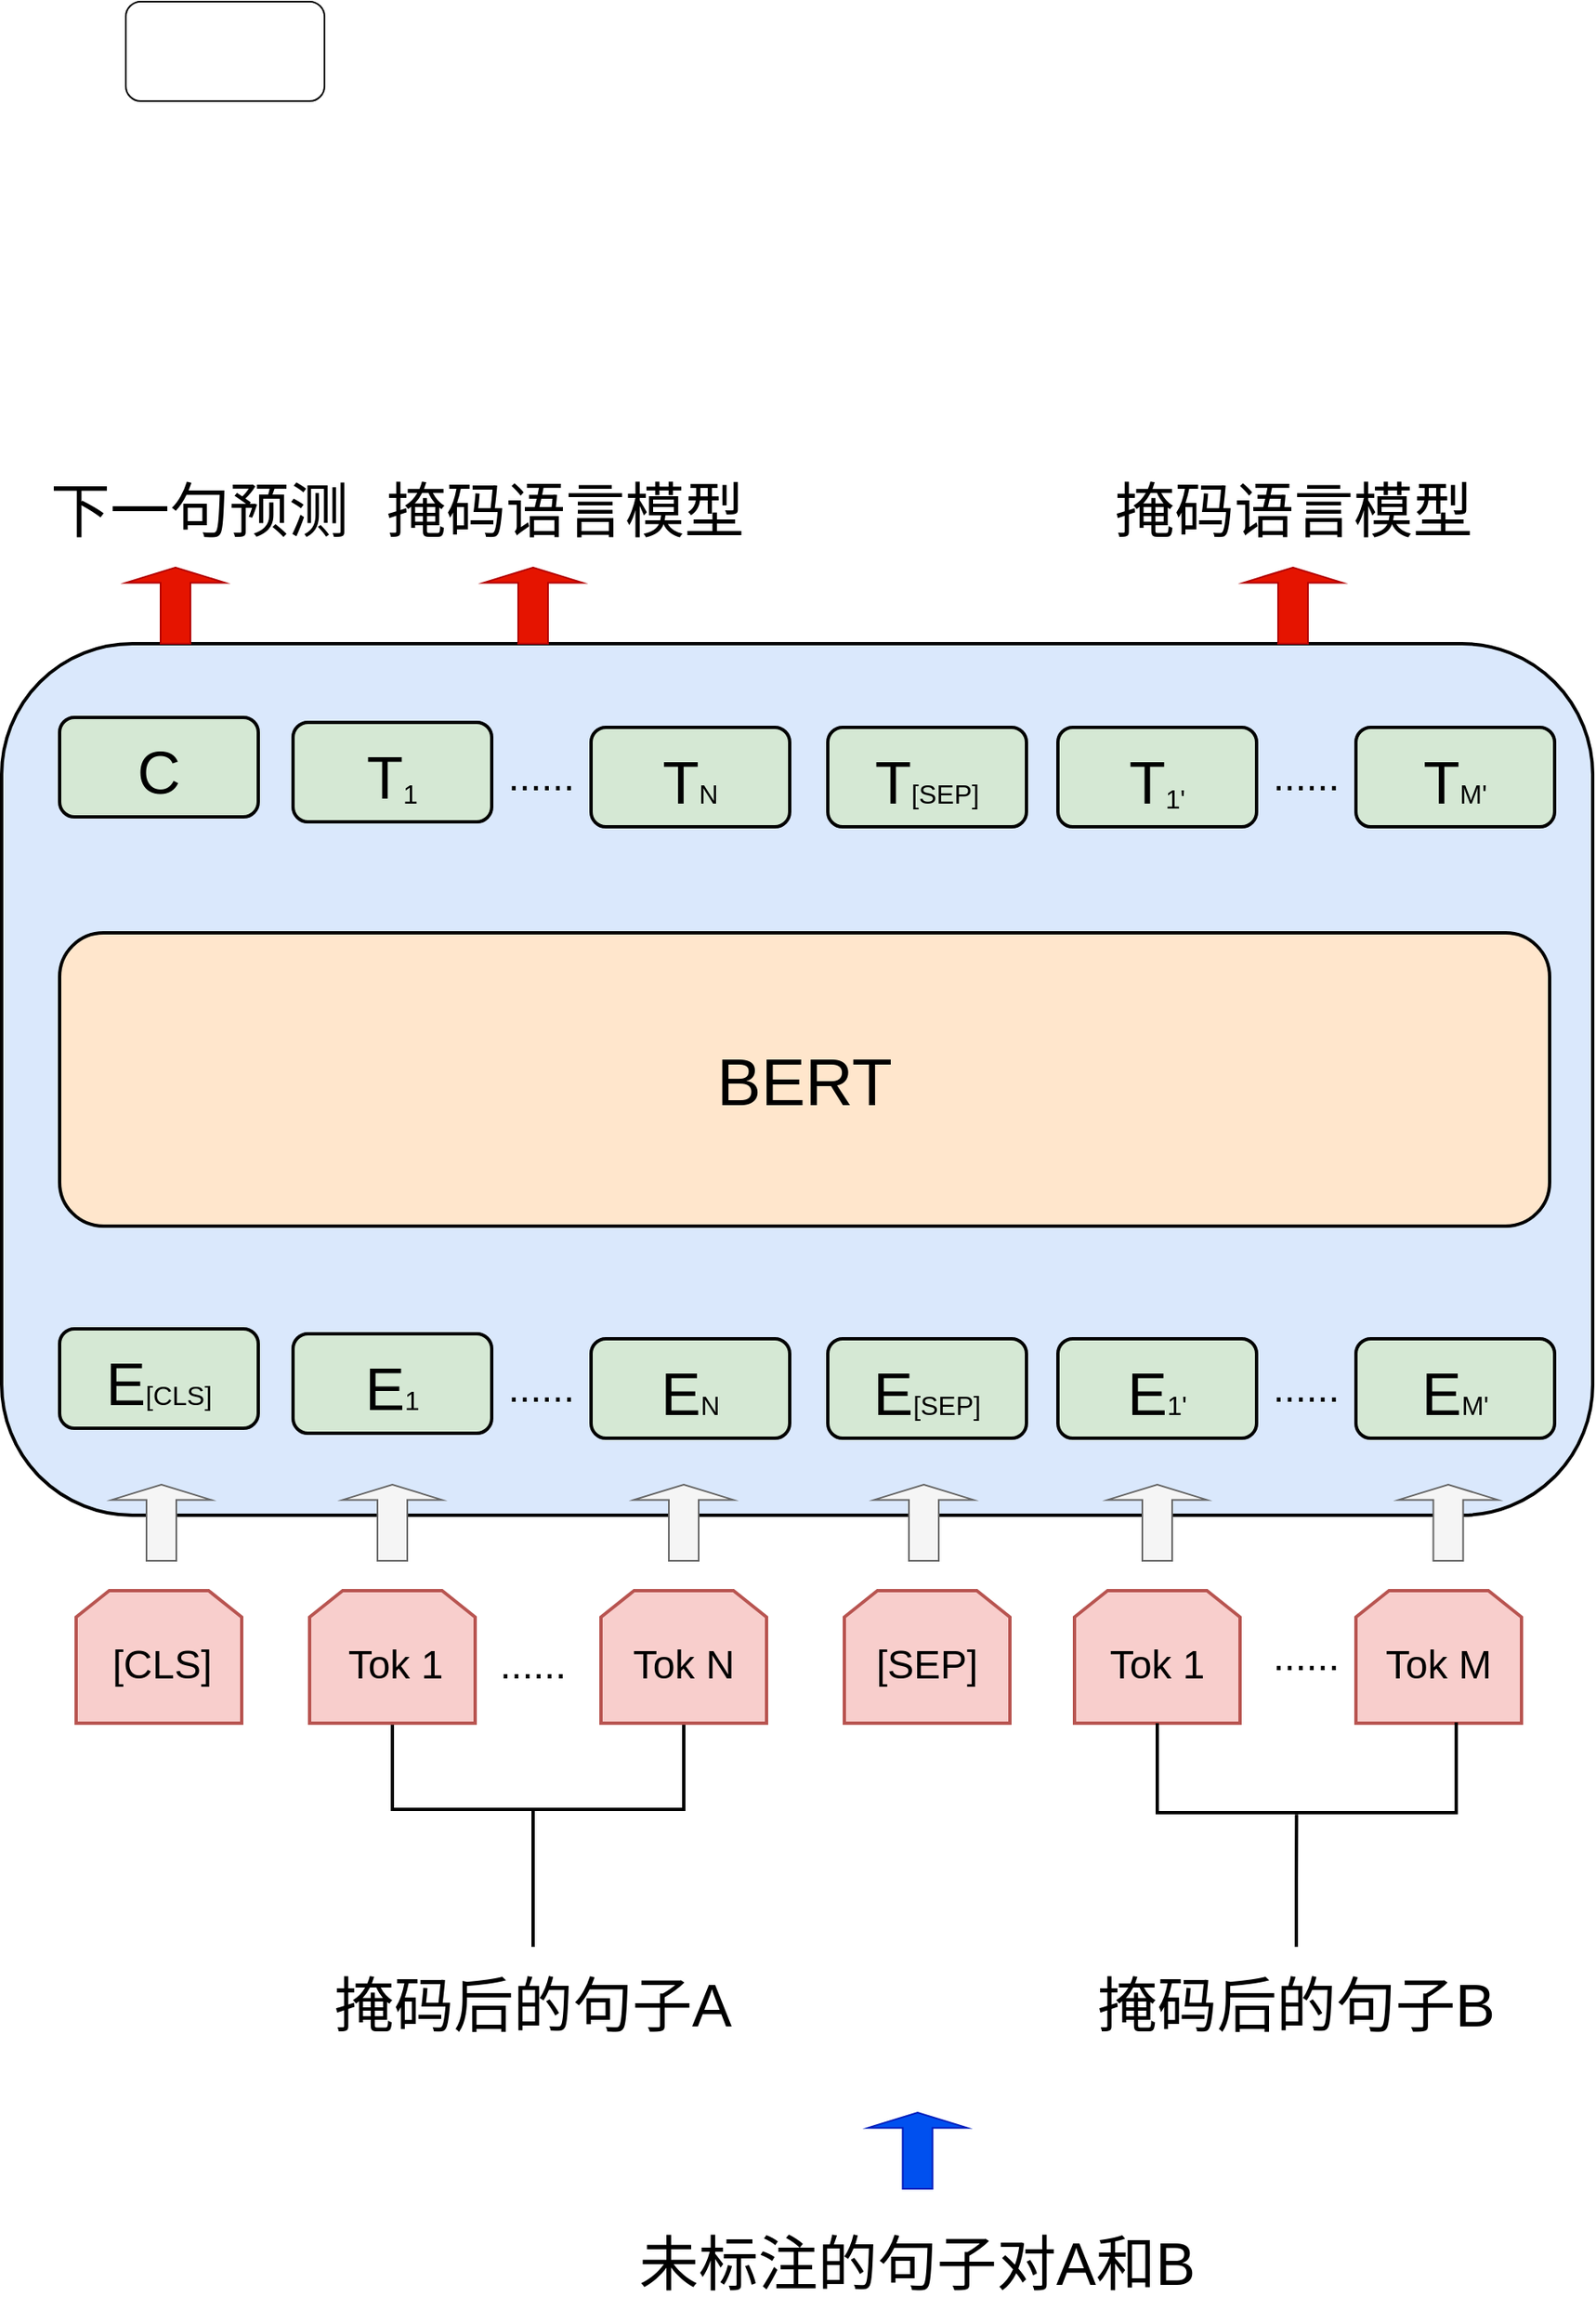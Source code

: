 <mxfile version="27.1.6">
  <diagram name="Page-1" id="RHcWUUviunv-SL23B2lr">
    <mxGraphModel dx="2163" dy="1577" grid="0" gridSize="10" guides="1" tooltips="1" connect="1" arrows="1" fold="1" page="0" pageScale="1" pageWidth="850" pageHeight="1100" math="0" shadow="0">
      <root>
        <mxCell id="0" />
        <mxCell id="1" parent="0" />
        <mxCell id="CfoRzwzxVOL5DCLn1S8z-65" value="" style="rounded=1;whiteSpace=wrap;html=1;fillColor=#dae8fc;strokeColor=default;strokeWidth=2;" vertex="1" parent="1">
          <mxGeometry x="-188" y="193.5" width="961" height="526" as="geometry" />
        </mxCell>
        <mxCell id="CfoRzwzxVOL5DCLn1S8z-1" value="" style="rounded=1;whiteSpace=wrap;html=1;fillColor=#d5e8d4;strokeColor=#000000;strokeWidth=2;" vertex="1" parent="1">
          <mxGeometry x="-153" y="238" width="120" height="60" as="geometry" />
        </mxCell>
        <mxCell id="CfoRzwzxVOL5DCLn1S8z-2" value="&lt;font style=&quot;font-size: 36px;&quot;&gt;C&lt;/font&gt;" style="text;html=1;align=center;verticalAlign=middle;whiteSpace=wrap;rounded=0;" vertex="1" parent="1">
          <mxGeometry x="-123" y="256" width="60" height="30" as="geometry" />
        </mxCell>
        <mxCell id="CfoRzwzxVOL5DCLn1S8z-3" value="" style="rounded=1;whiteSpace=wrap;html=1;fillColor=#d5e8d4;strokeColor=#000000;strokeWidth=2;" vertex="1" parent="1">
          <mxGeometry x="-12" y="241" width="120" height="60" as="geometry" />
        </mxCell>
        <mxCell id="CfoRzwzxVOL5DCLn1S8z-4" value="&lt;span style=&quot;font-size: 36px;&quot;&gt;T&lt;/span&gt;&lt;sub style=&quot;&quot;&gt;&lt;font style=&quot;font-size: 16px;&quot;&gt;1&lt;/font&gt;&lt;/sub&gt;" style="text;html=1;align=center;verticalAlign=middle;whiteSpace=wrap;rounded=0;" vertex="1" parent="1">
          <mxGeometry x="18" y="259" width="60" height="30" as="geometry" />
        </mxCell>
        <mxCell id="CfoRzwzxVOL5DCLn1S8z-5" value="" style="rounded=1;whiteSpace=wrap;html=1;fillColor=#d5e8d4;strokeColor=#000000;strokeWidth=2;" vertex="1" parent="1">
          <mxGeometry x="168" y="244" width="120" height="60" as="geometry" />
        </mxCell>
        <mxCell id="CfoRzwzxVOL5DCLn1S8z-6" value="&lt;span style=&quot;font-size: 36px;&quot;&gt;T&lt;/span&gt;&lt;span style=&quot;font-size: 16px;&quot;&gt;N&lt;/span&gt;" style="text;html=1;align=center;verticalAlign=middle;whiteSpace=wrap;rounded=0;" vertex="1" parent="1">
          <mxGeometry x="198" y="262" width="60" height="30" as="geometry" />
        </mxCell>
        <mxCell id="CfoRzwzxVOL5DCLn1S8z-7" value="" style="rounded=1;whiteSpace=wrap;html=1;fillColor=#d5e8d4;strokeColor=#000000;strokeWidth=2;" vertex="1" parent="1">
          <mxGeometry x="311" y="244" width="120" height="60" as="geometry" />
        </mxCell>
        <mxCell id="CfoRzwzxVOL5DCLn1S8z-8" value="&lt;span style=&quot;font-size: 36px;&quot;&gt;T&lt;/span&gt;&lt;span style=&quot;font-size: 16px;&quot;&gt;[SEP]&lt;/span&gt;" style="text;html=1;align=center;verticalAlign=middle;whiteSpace=wrap;rounded=0;" vertex="1" parent="1">
          <mxGeometry x="341" y="262" width="60" height="30" as="geometry" />
        </mxCell>
        <mxCell id="CfoRzwzxVOL5DCLn1S8z-9" value="" style="rounded=1;whiteSpace=wrap;html=1;fillColor=#d5e8d4;strokeColor=#000000;strokeWidth=2;" vertex="1" parent="1">
          <mxGeometry x="450" y="244" width="120" height="60" as="geometry" />
        </mxCell>
        <mxCell id="CfoRzwzxVOL5DCLn1S8z-10" value="&lt;span style=&quot;font-size: 36px;&quot;&gt;T&lt;/span&gt;&lt;sub style=&quot;&quot;&gt;&lt;font style=&quot;font-size: 16px;&quot;&gt;1&#39;&lt;/font&gt;&lt;/sub&gt;" style="text;html=1;align=center;verticalAlign=middle;whiteSpace=wrap;rounded=0;" vertex="1" parent="1">
          <mxGeometry x="480" y="262" width="60" height="30" as="geometry" />
        </mxCell>
        <mxCell id="CfoRzwzxVOL5DCLn1S8z-13" value="" style="rounded=1;whiteSpace=wrap;html=1;fillColor=#d5e8d4;strokeColor=#000000;strokeWidth=2;" vertex="1" parent="1">
          <mxGeometry x="630" y="244" width="120" height="60" as="geometry" />
        </mxCell>
        <mxCell id="CfoRzwzxVOL5DCLn1S8z-14" value="&lt;span style=&quot;font-size: 36px;&quot;&gt;T&lt;/span&gt;&lt;span style=&quot;font-size: 16px;&quot;&gt;M&#39;&lt;/span&gt;" style="text;html=1;align=center;verticalAlign=middle;whiteSpace=wrap;rounded=0;" vertex="1" parent="1">
          <mxGeometry x="660" y="262" width="60" height="30" as="geometry" />
        </mxCell>
        <mxCell id="CfoRzwzxVOL5DCLn1S8z-15" value="&lt;font style=&quot;font-size: 24px;&quot;&gt;......&lt;/font&gt;" style="text;html=1;align=center;verticalAlign=middle;whiteSpace=wrap;rounded=0;" vertex="1" parent="1">
          <mxGeometry x="108" y="259" width="60" height="30" as="geometry" />
        </mxCell>
        <mxCell id="CfoRzwzxVOL5DCLn1S8z-17" value="&lt;font style=&quot;font-size: 24px;&quot;&gt;......&lt;/font&gt;" style="text;html=1;align=center;verticalAlign=middle;whiteSpace=wrap;rounded=0;" vertex="1" parent="1">
          <mxGeometry x="570" y="259" width="60" height="30" as="geometry" />
        </mxCell>
        <mxCell id="CfoRzwzxVOL5DCLn1S8z-18" value="" style="rounded=1;whiteSpace=wrap;html=1;fillColor=#d5e8d4;strokeColor=#000000;strokeWidth=2;" vertex="1" parent="1">
          <mxGeometry x="-153" y="607" width="120" height="60" as="geometry" />
        </mxCell>
        <mxCell id="CfoRzwzxVOL5DCLn1S8z-19" value="&lt;span style=&quot;font-size: 36px;&quot;&gt;E&lt;/span&gt;&lt;font style=&quot;font-size: 16px;&quot;&gt;[CLS]&lt;/font&gt;" style="text;html=1;align=center;verticalAlign=middle;whiteSpace=wrap;rounded=0;" vertex="1" parent="1">
          <mxGeometry x="-123" y="625" width="60" height="30" as="geometry" />
        </mxCell>
        <mxCell id="CfoRzwzxVOL5DCLn1S8z-20" value="" style="rounded=1;whiteSpace=wrap;html=1;fillColor=#d5e8d4;strokeColor=#000000;strokeWidth=2;" vertex="1" parent="1">
          <mxGeometry x="-12" y="610" width="120" height="60" as="geometry" />
        </mxCell>
        <mxCell id="CfoRzwzxVOL5DCLn1S8z-21" value="&lt;sub style=&quot;&quot;&gt;&lt;font style=&quot;font-size: 36px;&quot;&gt;E&lt;/font&gt;&lt;font style=&quot;font-size: 16px;&quot;&gt;1&lt;/font&gt;&lt;/sub&gt;" style="text;html=1;align=center;verticalAlign=middle;whiteSpace=wrap;rounded=0;" vertex="1" parent="1">
          <mxGeometry x="18" y="628" width="60" height="30" as="geometry" />
        </mxCell>
        <mxCell id="CfoRzwzxVOL5DCLn1S8z-22" value="" style="rounded=1;whiteSpace=wrap;html=1;fillColor=#d5e8d4;strokeColor=#000000;strokeWidth=2;" vertex="1" parent="1">
          <mxGeometry x="168" y="613" width="120" height="60" as="geometry" />
        </mxCell>
        <mxCell id="CfoRzwzxVOL5DCLn1S8z-23" value="&lt;span style=&quot;font-size: 36px;&quot;&gt;E&lt;/span&gt;&lt;span style=&quot;font-size: 16px;&quot;&gt;N&lt;/span&gt;" style="text;html=1;align=center;verticalAlign=middle;whiteSpace=wrap;rounded=0;" vertex="1" parent="1">
          <mxGeometry x="198" y="631" width="60" height="30" as="geometry" />
        </mxCell>
        <mxCell id="CfoRzwzxVOL5DCLn1S8z-24" value="" style="rounded=1;whiteSpace=wrap;html=1;fillColor=#d5e8d4;strokeColor=#000000;strokeWidth=2;" vertex="1" parent="1">
          <mxGeometry x="311" y="613" width="120" height="60" as="geometry" />
        </mxCell>
        <mxCell id="CfoRzwzxVOL5DCLn1S8z-25" value="&lt;span style=&quot;font-size: 36px;&quot;&gt;E&lt;/span&gt;&lt;span style=&quot;font-size: 16px;&quot;&gt;[SEP]&lt;/span&gt;" style="text;html=1;align=center;verticalAlign=middle;whiteSpace=wrap;rounded=0;" vertex="1" parent="1">
          <mxGeometry x="341" y="631" width="60" height="30" as="geometry" />
        </mxCell>
        <mxCell id="CfoRzwzxVOL5DCLn1S8z-26" value="" style="rounded=1;whiteSpace=wrap;html=1;fillColor=#d5e8d4;strokeColor=#000000;strokeWidth=2;" vertex="1" parent="1">
          <mxGeometry x="450" y="613" width="120" height="60" as="geometry" />
        </mxCell>
        <mxCell id="CfoRzwzxVOL5DCLn1S8z-27" value="&lt;sub style=&quot;&quot;&gt;&lt;font style=&quot;font-size: 36px;&quot;&gt;E&lt;/font&gt;&lt;font style=&quot;font-size: 16px;&quot;&gt;1&#39;&lt;/font&gt;&lt;/sub&gt;" style="text;html=1;align=center;verticalAlign=middle;whiteSpace=wrap;rounded=0;" vertex="1" parent="1">
          <mxGeometry x="480" y="631" width="60" height="30" as="geometry" />
        </mxCell>
        <mxCell id="CfoRzwzxVOL5DCLn1S8z-28" value="" style="rounded=1;whiteSpace=wrap;html=1;fillColor=#d5e8d4;strokeColor=#000000;strokeWidth=2;" vertex="1" parent="1">
          <mxGeometry x="630" y="613" width="120" height="60" as="geometry" />
        </mxCell>
        <mxCell id="CfoRzwzxVOL5DCLn1S8z-29" value="&lt;span style=&quot;font-size: 36px;&quot;&gt;E&lt;/span&gt;&lt;span style=&quot;font-size: 16px;&quot;&gt;M&#39;&lt;/span&gt;" style="text;html=1;align=center;verticalAlign=middle;whiteSpace=wrap;rounded=0;" vertex="1" parent="1">
          <mxGeometry x="660" y="631" width="60" height="30" as="geometry" />
        </mxCell>
        <mxCell id="CfoRzwzxVOL5DCLn1S8z-30" value="&lt;font style=&quot;font-size: 24px;&quot;&gt;......&lt;/font&gt;" style="text;html=1;align=center;verticalAlign=middle;whiteSpace=wrap;rounded=0;" vertex="1" parent="1">
          <mxGeometry x="108" y="628" width="60" height="30" as="geometry" />
        </mxCell>
        <mxCell id="CfoRzwzxVOL5DCLn1S8z-31" value="&lt;font style=&quot;font-size: 24px;&quot;&gt;......&lt;/font&gt;" style="text;html=1;align=center;verticalAlign=middle;whiteSpace=wrap;rounded=0;" vertex="1" parent="1">
          <mxGeometry x="570" y="628" width="60" height="30" as="geometry" />
        </mxCell>
        <mxCell id="CfoRzwzxVOL5DCLn1S8z-38" value="" style="shape=loopLimit;whiteSpace=wrap;html=1;strokeWidth=2;fillColor=#f8cecc;strokeColor=#b85450;" vertex="1" parent="1">
          <mxGeometry x="-143" y="765" width="100" height="80" as="geometry" />
        </mxCell>
        <mxCell id="CfoRzwzxVOL5DCLn1S8z-39" value="&lt;font style=&quot;font-size: 24px;&quot;&gt;[CLS]&lt;/font&gt;" style="text;html=1;align=center;verticalAlign=middle;whiteSpace=wrap;rounded=0;" vertex="1" parent="1">
          <mxGeometry x="-121.5" y="795" width="60" height="30" as="geometry" />
        </mxCell>
        <mxCell id="CfoRzwzxVOL5DCLn1S8z-76" style="edgeStyle=orthogonalEdgeStyle;rounded=0;orthogonalLoop=1;jettySize=auto;html=1;exitX=0.5;exitY=1;exitDx=0;exitDy=0;entryX=0.5;entryY=1;entryDx=0;entryDy=0;strokeWidth=2;endArrow=none;startFill=0;" edge="1" parent="1" source="CfoRzwzxVOL5DCLn1S8z-40" target="CfoRzwzxVOL5DCLn1S8z-42">
          <mxGeometry relative="1" as="geometry">
            <Array as="points">
              <mxPoint x="48" y="897" />
              <mxPoint x="224" y="897" />
            </Array>
          </mxGeometry>
        </mxCell>
        <mxCell id="CfoRzwzxVOL5DCLn1S8z-40" value="" style="shape=loopLimit;whiteSpace=wrap;html=1;strokeWidth=2;fillColor=#f8cecc;strokeColor=#b85450;" vertex="1" parent="1">
          <mxGeometry x="-2" y="765" width="100" height="80" as="geometry" />
        </mxCell>
        <mxCell id="CfoRzwzxVOL5DCLn1S8z-41" value="&lt;span style=&quot;font-size: 24px;&quot;&gt;Tok 1&lt;/span&gt;" style="text;html=1;align=center;verticalAlign=middle;whiteSpace=wrap;rounded=0;" vertex="1" parent="1">
          <mxGeometry x="19.5" y="795" width="60" height="30" as="geometry" />
        </mxCell>
        <mxCell id="CfoRzwzxVOL5DCLn1S8z-42" value="" style="shape=loopLimit;whiteSpace=wrap;html=1;strokeWidth=2;fillColor=#f8cecc;strokeColor=#b85450;" vertex="1" parent="1">
          <mxGeometry x="174" y="765" width="100" height="80" as="geometry" />
        </mxCell>
        <mxCell id="CfoRzwzxVOL5DCLn1S8z-43" value="&lt;span style=&quot;font-size: 24px;&quot;&gt;Tok N&lt;/span&gt;" style="text;html=1;align=center;verticalAlign=middle;whiteSpace=wrap;rounded=0;" vertex="1" parent="1">
          <mxGeometry x="188.25" y="795" width="71.5" height="30" as="geometry" />
        </mxCell>
        <mxCell id="CfoRzwzxVOL5DCLn1S8z-44" value="" style="shape=loopLimit;whiteSpace=wrap;html=1;strokeWidth=2;fillColor=#f8cecc;strokeColor=#b85450;" vertex="1" parent="1">
          <mxGeometry x="321" y="765" width="100" height="80" as="geometry" />
        </mxCell>
        <mxCell id="CfoRzwzxVOL5DCLn1S8z-45" value="&lt;span style=&quot;font-size: 24px;&quot;&gt;[SEP]&lt;/span&gt;" style="text;html=1;align=center;verticalAlign=middle;whiteSpace=wrap;rounded=0;" vertex="1" parent="1">
          <mxGeometry x="335.25" y="795" width="71.5" height="30" as="geometry" />
        </mxCell>
        <mxCell id="CfoRzwzxVOL5DCLn1S8z-46" value="" style="shape=loopLimit;whiteSpace=wrap;html=1;strokeWidth=2;fillColor=#f8cecc;strokeColor=#b85450;" vertex="1" parent="1">
          <mxGeometry x="460" y="765" width="100" height="80" as="geometry" />
        </mxCell>
        <mxCell id="CfoRzwzxVOL5DCLn1S8z-47" value="&lt;span style=&quot;font-size: 24px;&quot;&gt;Tok 1&lt;/span&gt;" style="text;html=1;align=center;verticalAlign=middle;whiteSpace=wrap;rounded=0;" vertex="1" parent="1">
          <mxGeometry x="474.25" y="795" width="71.5" height="30" as="geometry" />
        </mxCell>
        <mxCell id="CfoRzwzxVOL5DCLn1S8z-48" value="" style="shape=loopLimit;whiteSpace=wrap;html=1;strokeWidth=2;fillColor=#f8cecc;strokeColor=#b85450;" vertex="1" parent="1">
          <mxGeometry x="630" y="765" width="100" height="80" as="geometry" />
        </mxCell>
        <mxCell id="CfoRzwzxVOL5DCLn1S8z-49" value="&lt;span style=&quot;font-size: 24px;&quot;&gt;Tok M&lt;/span&gt;" style="text;html=1;align=center;verticalAlign=middle;whiteSpace=wrap;rounded=0;" vertex="1" parent="1">
          <mxGeometry x="644.25" y="795" width="71.5" height="30" as="geometry" />
        </mxCell>
        <mxCell id="CfoRzwzxVOL5DCLn1S8z-50" value="&lt;font style=&quot;font-size: 24px;&quot;&gt;......&lt;/font&gt;" style="text;html=1;align=center;verticalAlign=middle;whiteSpace=wrap;rounded=0;" vertex="1" parent="1">
          <mxGeometry x="103" y="795" width="60" height="30" as="geometry" />
        </mxCell>
        <mxCell id="CfoRzwzxVOL5DCLn1S8z-51" value="&lt;font style=&quot;font-size: 24px;&quot;&gt;......&lt;/font&gt;" style="text;html=1;align=center;verticalAlign=middle;whiteSpace=wrap;rounded=0;" vertex="1" parent="1">
          <mxGeometry x="570" y="790" width="60" height="30" as="geometry" />
        </mxCell>
        <mxCell id="CfoRzwzxVOL5DCLn1S8z-53" value="" style="shape=singleArrow;direction=north;whiteSpace=wrap;html=1;fillColor=#e51400;fontColor=#ffffff;strokeColor=#B20000;" vertex="1" parent="1">
          <mxGeometry x="-113" y="147.5" width="60" height="46" as="geometry" />
        </mxCell>
        <mxCell id="CfoRzwzxVOL5DCLn1S8z-54" value="" style="shape=singleArrow;direction=north;whiteSpace=wrap;html=1;fillColor=#f5f5f5;fontColor=#333333;strokeColor=#666666;" vertex="1" parent="1">
          <mxGeometry x="18" y="701" width="60" height="46" as="geometry" />
        </mxCell>
        <mxCell id="CfoRzwzxVOL5DCLn1S8z-56" value="" style="shape=singleArrow;direction=north;whiteSpace=wrap;html=1;fillColor=#f5f5f5;fontColor=#333333;strokeColor=#666666;" vertex="1" parent="1">
          <mxGeometry x="194" y="701" width="60" height="46" as="geometry" />
        </mxCell>
        <mxCell id="CfoRzwzxVOL5DCLn1S8z-57" value="" style="shape=singleArrow;direction=north;whiteSpace=wrap;html=1;fillColor=#f5f5f5;fontColor=#333333;strokeColor=#666666;" vertex="1" parent="1">
          <mxGeometry x="339" y="701" width="60" height="46" as="geometry" />
        </mxCell>
        <mxCell id="CfoRzwzxVOL5DCLn1S8z-58" value="" style="shape=singleArrow;direction=north;whiteSpace=wrap;html=1;fillColor=#f5f5f5;fontColor=#333333;strokeColor=#666666;" vertex="1" parent="1">
          <mxGeometry x="480" y="701" width="60" height="46" as="geometry" />
        </mxCell>
        <mxCell id="CfoRzwzxVOL5DCLn1S8z-59" value="" style="shape=singleArrow;direction=north;whiteSpace=wrap;html=1;fillColor=#f5f5f5;fontColor=#333333;strokeColor=#666666;" vertex="1" parent="1">
          <mxGeometry x="655.75" y="701" width="60" height="46" as="geometry" />
        </mxCell>
        <mxCell id="CfoRzwzxVOL5DCLn1S8z-60" value="" style="shape=singleArrow;direction=north;whiteSpace=wrap;html=1;fillColor=#f5f5f5;fontColor=#333333;strokeColor=#666666;" vertex="1" parent="1">
          <mxGeometry x="-121.5" y="701" width="60" height="46" as="geometry" />
        </mxCell>
        <mxCell id="CfoRzwzxVOL5DCLn1S8z-63" value="" style="rounded=1;whiteSpace=wrap;html=1;strokeWidth=2;fillColor=#ffe6cc;strokeColor=#000000;" vertex="1" parent="1">
          <mxGeometry x="-153" y="368" width="900" height="177" as="geometry" />
        </mxCell>
        <mxCell id="CfoRzwzxVOL5DCLn1S8z-64" value="&lt;font style=&quot;font-size: 40px;&quot;&gt;BERT&lt;/font&gt;" style="text;html=1;align=center;verticalAlign=middle;whiteSpace=wrap;rounded=0;" vertex="1" parent="1">
          <mxGeometry x="234" y="433" width="126" height="47" as="geometry" />
        </mxCell>
        <mxCell id="CfoRzwzxVOL5DCLn1S8z-66" value="" style="shape=singleArrow;direction=north;whiteSpace=wrap;html=1;fillColor=#e51400;fontColor=#ffffff;strokeColor=#B20000;" vertex="1" parent="1">
          <mxGeometry x="103" y="147.5" width="60" height="46" as="geometry" />
        </mxCell>
        <mxCell id="CfoRzwzxVOL5DCLn1S8z-67" value="" style="shape=singleArrow;direction=north;whiteSpace=wrap;html=1;fillColor=#e51400;fontColor=#ffffff;strokeColor=#B20000;" vertex="1" parent="1">
          <mxGeometry x="562" y="147.5" width="60" height="46" as="geometry" />
        </mxCell>
        <mxCell id="CfoRzwzxVOL5DCLn1S8z-68" value="&lt;font style=&quot;font-size: 36px;&quot;&gt;下一句预测&lt;/font&gt;" style="text;html=1;align=center;verticalAlign=middle;whiteSpace=wrap;rounded=0;" vertex="1" parent="1">
          <mxGeometry x="-170" y="77.5" width="203" height="70" as="geometry" />
        </mxCell>
        <mxCell id="CfoRzwzxVOL5DCLn1S8z-69" value="&lt;span style=&quot;font-size: 36px;&quot;&gt;掩码语言模型&lt;/span&gt;" style="text;html=1;align=center;verticalAlign=middle;whiteSpace=wrap;rounded=0;" vertex="1" parent="1">
          <mxGeometry x="33" y="77.5" width="238.5" height="70" as="geometry" />
        </mxCell>
        <mxCell id="CfoRzwzxVOL5DCLn1S8z-70" value="&lt;span style=&quot;font-size: 36px;&quot;&gt;掩码语言模型&lt;/span&gt;" style="text;html=1;align=center;verticalAlign=middle;whiteSpace=wrap;rounded=0;" vertex="1" parent="1">
          <mxGeometry x="472.75" y="77.5" width="238.5" height="70" as="geometry" />
        </mxCell>
        <mxCell id="CfoRzwzxVOL5DCLn1S8z-71" value="" style="rounded=1;whiteSpace=wrap;html=1;" vertex="1" parent="1">
          <mxGeometry x="-113" y="-194" width="120" height="60" as="geometry" />
        </mxCell>
        <mxCell id="CfoRzwzxVOL5DCLn1S8z-77" style="edgeStyle=orthogonalEdgeStyle;rounded=0;orthogonalLoop=1;jettySize=auto;html=1;exitX=0.5;exitY=0;exitDx=0;exitDy=0;strokeWidth=2;endArrow=none;startFill=0;" edge="1" parent="1" source="CfoRzwzxVOL5DCLn1S8z-72">
          <mxGeometry relative="1" as="geometry">
            <mxPoint x="133" y="896" as="targetPoint" />
            <Array as="points">
              <mxPoint x="133" y="929" />
              <mxPoint x="133" y="929" />
            </Array>
          </mxGeometry>
        </mxCell>
        <mxCell id="CfoRzwzxVOL5DCLn1S8z-72" value="&lt;span style=&quot;font-size: 36px;&quot;&gt;掩码后的句子A&lt;/span&gt;" style="text;html=1;align=center;verticalAlign=middle;whiteSpace=wrap;rounded=0;" vertex="1" parent="1">
          <mxGeometry x="-20" y="980" width="306" height="70" as="geometry" />
        </mxCell>
        <mxCell id="CfoRzwzxVOL5DCLn1S8z-80" style="edgeStyle=orthogonalEdgeStyle;rounded=0;orthogonalLoop=1;jettySize=auto;html=1;exitX=0.5;exitY=0;exitDx=0;exitDy=0;endArrow=none;startFill=0;strokeWidth=2;" edge="1" parent="1" source="CfoRzwzxVOL5DCLn1S8z-73">
          <mxGeometry relative="1" as="geometry">
            <mxPoint x="594.143" y="900.143" as="targetPoint" />
          </mxGeometry>
        </mxCell>
        <mxCell id="CfoRzwzxVOL5DCLn1S8z-73" value="&lt;span style=&quot;font-size: 36px;&quot;&gt;掩码后的句子B&lt;/span&gt;" style="text;html=1;align=center;verticalAlign=middle;whiteSpace=wrap;rounded=0;" vertex="1" parent="1">
          <mxGeometry x="441" y="980" width="306" height="70" as="geometry" />
        </mxCell>
        <mxCell id="CfoRzwzxVOL5DCLn1S8z-74" value="&lt;span style=&quot;font-size: 36px;&quot;&gt;未标注的句子对A和B&lt;/span&gt;" style="text;html=1;align=center;verticalAlign=middle;whiteSpace=wrap;rounded=0;" vertex="1" parent="1">
          <mxGeometry x="164.25" y="1136" width="402" height="70" as="geometry" />
        </mxCell>
        <mxCell id="CfoRzwzxVOL5DCLn1S8z-75" value="" style="shape=singleArrow;direction=north;whiteSpace=wrap;html=1;fillColor=#0050ef;fontColor=#ffffff;strokeColor=#001DBC;" vertex="1" parent="1">
          <mxGeometry x="335.25" y="1080" width="60" height="46" as="geometry" />
        </mxCell>
        <mxCell id="CfoRzwzxVOL5DCLn1S8z-78" style="edgeStyle=orthogonalEdgeStyle;rounded=0;orthogonalLoop=1;jettySize=auto;html=1;exitX=0.5;exitY=1;exitDx=0;exitDy=0;entryX=0.606;entryY=0.993;entryDx=0;entryDy=0;entryPerimeter=0;endArrow=none;startFill=0;strokeWidth=2;" edge="1" parent="1" source="CfoRzwzxVOL5DCLn1S8z-46" target="CfoRzwzxVOL5DCLn1S8z-48">
          <mxGeometry relative="1" as="geometry">
            <Array as="points">
              <mxPoint x="510" y="899" />
              <mxPoint x="691" y="899" />
            </Array>
          </mxGeometry>
        </mxCell>
      </root>
    </mxGraphModel>
  </diagram>
</mxfile>
